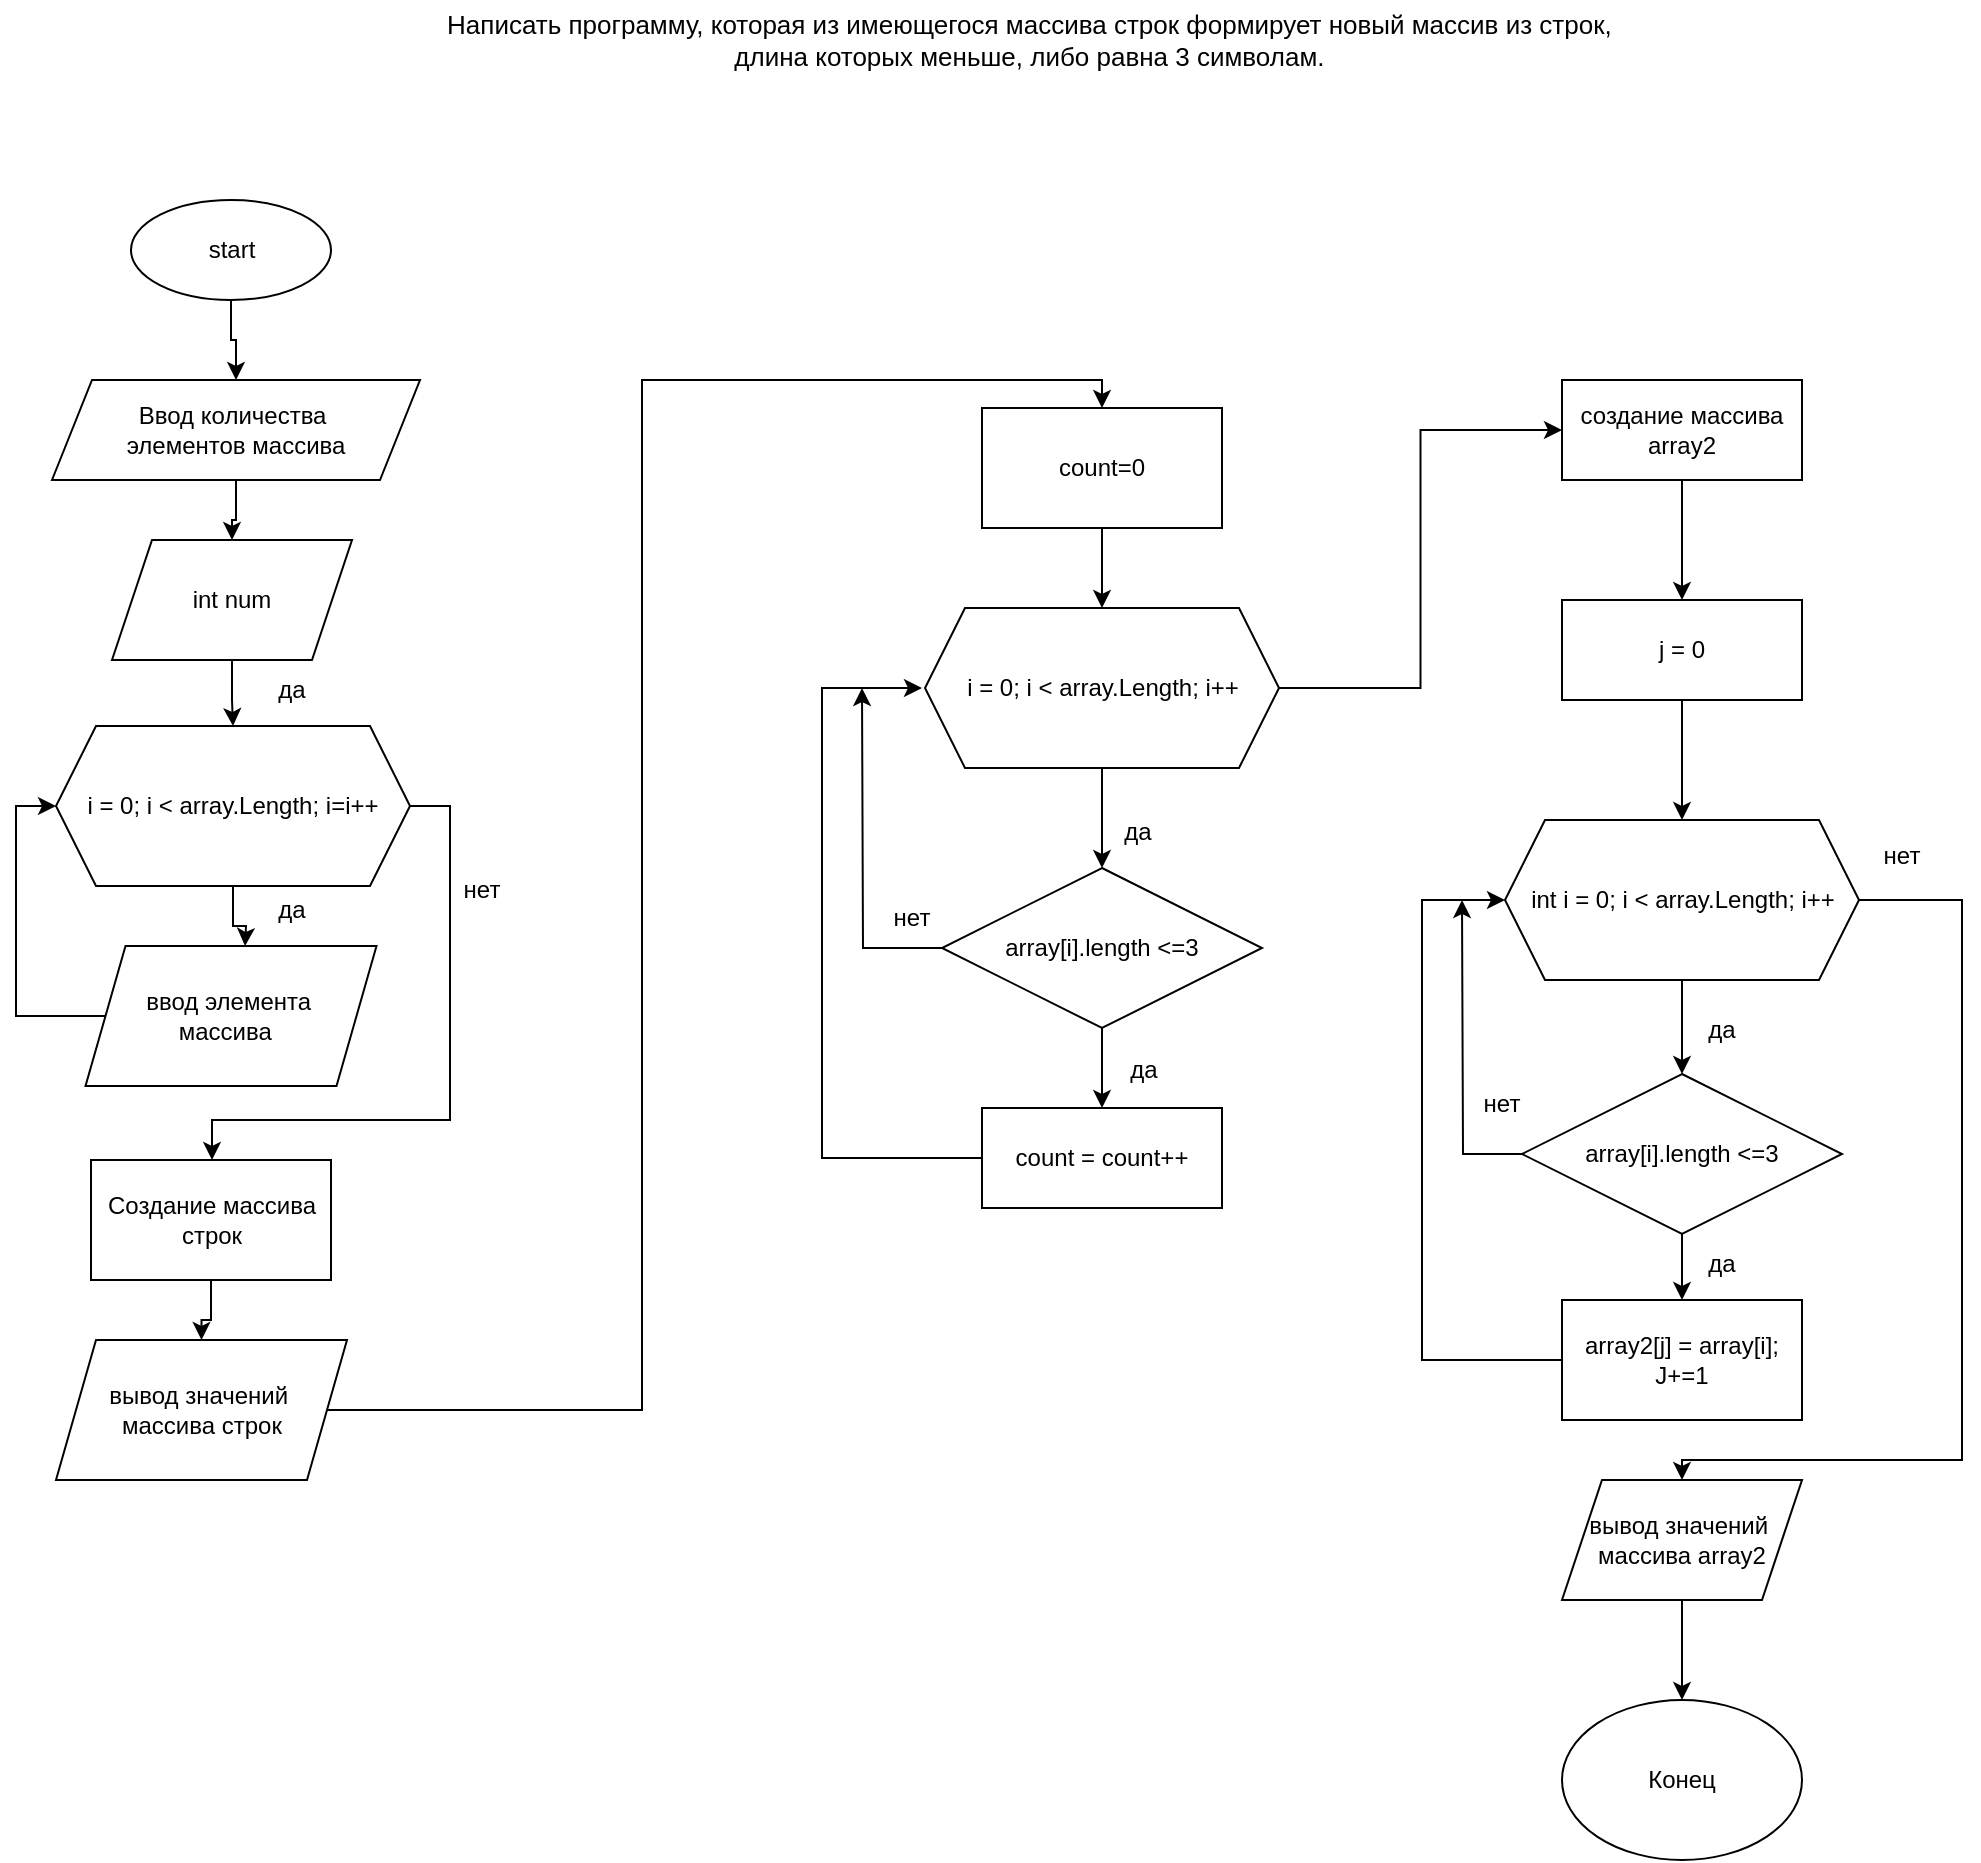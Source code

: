<mxfile version="24.2.5" type="device">
  <diagram id="C5RBs43oDa-KdzZeNtuy" name="Page-1">
    <mxGraphModel dx="1395" dy="703" grid="1" gridSize="10" guides="1" tooltips="1" connect="1" arrows="1" fold="1" page="1" pageScale="1" pageWidth="1169" pageHeight="827" math="0" shadow="0">
      <root>
        <mxCell id="WIyWlLk6GJQsqaUBKTNV-0" />
        <mxCell id="WIyWlLk6GJQsqaUBKTNV-1" parent="WIyWlLk6GJQsqaUBKTNV-0" />
        <mxCell id="iPM1CJ4cdEEF5o0ZnsEI-40" value="" style="edgeStyle=orthogonalEdgeStyle;rounded=0;orthogonalLoop=1;jettySize=auto;html=1;" edge="1" parent="WIyWlLk6GJQsqaUBKTNV-1" source="hs85IE1lTzoD2E1AMh_J-0" target="hs85IE1lTzoD2E1AMh_J-1">
          <mxGeometry relative="1" as="geometry" />
        </mxCell>
        <mxCell id="hs85IE1lTzoD2E1AMh_J-0" value="start" style="ellipse;whiteSpace=wrap;html=1;" parent="WIyWlLk6GJQsqaUBKTNV-1" vertex="1">
          <mxGeometry x="164.5" y="110" width="100" height="50" as="geometry" />
        </mxCell>
        <mxCell id="iPM1CJ4cdEEF5o0ZnsEI-28" style="edgeStyle=orthogonalEdgeStyle;rounded=0;orthogonalLoop=1;jettySize=auto;html=1;entryX=0.5;entryY=0;entryDx=0;entryDy=0;" edge="1" parent="WIyWlLk6GJQsqaUBKTNV-1" source="hs85IE1lTzoD2E1AMh_J-1" target="iPM1CJ4cdEEF5o0ZnsEI-24">
          <mxGeometry relative="1" as="geometry" />
        </mxCell>
        <mxCell id="hs85IE1lTzoD2E1AMh_J-1" value="Ввод количества&amp;nbsp;&lt;div&gt;элементов массива&lt;/div&gt;" style="shape=parallelogram;perimeter=parallelogramPerimeter;whiteSpace=wrap;html=1;fixedSize=1;" parent="WIyWlLk6GJQsqaUBKTNV-1" vertex="1">
          <mxGeometry x="125" y="200" width="184" height="50" as="geometry" />
        </mxCell>
        <mxCell id="hs85IE1lTzoD2E1AMh_J-6" value="" style="edgeStyle=orthogonalEdgeStyle;rounded=0;orthogonalLoop=1;jettySize=auto;html=1;" parent="WIyWlLk6GJQsqaUBKTNV-1" source="hs85IE1lTzoD2E1AMh_J-3" edge="1">
          <mxGeometry relative="1" as="geometry">
            <mxPoint x="221.524" y="483" as="targetPoint" />
          </mxGeometry>
        </mxCell>
        <mxCell id="iPM1CJ4cdEEF5o0ZnsEI-49" style="edgeStyle=orthogonalEdgeStyle;rounded=0;orthogonalLoop=1;jettySize=auto;html=1;exitX=1;exitY=0.5;exitDx=0;exitDy=0;" edge="1" parent="WIyWlLk6GJQsqaUBKTNV-1" source="hs85IE1lTzoD2E1AMh_J-3" target="iPM1CJ4cdEEF5o0ZnsEI-31">
          <mxGeometry relative="1" as="geometry">
            <Array as="points">
              <mxPoint x="324" y="413" />
              <mxPoint x="324" y="570" />
              <mxPoint x="205" y="570" />
            </Array>
          </mxGeometry>
        </mxCell>
        <mxCell id="hs85IE1lTzoD2E1AMh_J-3" value="i = 0; i &amp;lt; array.Length; i=i++" style="shape=hexagon;perimeter=hexagonPerimeter2;whiteSpace=wrap;html=1;fixedSize=1;" parent="WIyWlLk6GJQsqaUBKTNV-1" vertex="1">
          <mxGeometry x="127" y="373" width="177" height="80" as="geometry" />
        </mxCell>
        <mxCell id="hs85IE1lTzoD2E1AMh_J-14" value="" style="edgeStyle=orthogonalEdgeStyle;rounded=0;orthogonalLoop=1;jettySize=auto;html=1;" parent="WIyWlLk6GJQsqaUBKTNV-1" source="hs85IE1lTzoD2E1AMh_J-10" target="hs85IE1lTzoD2E1AMh_J-11" edge="1">
          <mxGeometry relative="1" as="geometry" />
        </mxCell>
        <mxCell id="hs85IE1lTzoD2E1AMh_J-10" value="count=0" style="rounded=0;whiteSpace=wrap;html=1;" parent="WIyWlLk6GJQsqaUBKTNV-1" vertex="1">
          <mxGeometry x="590" y="214" width="120" height="60" as="geometry" />
        </mxCell>
        <mxCell id="hs85IE1lTzoD2E1AMh_J-16" value="" style="edgeStyle=orthogonalEdgeStyle;rounded=0;orthogonalLoop=1;jettySize=auto;html=1;" parent="WIyWlLk6GJQsqaUBKTNV-1" source="hs85IE1lTzoD2E1AMh_J-11" target="hs85IE1lTzoD2E1AMh_J-15" edge="1">
          <mxGeometry relative="1" as="geometry" />
        </mxCell>
        <mxCell id="hs85IE1lTzoD2E1AMh_J-11" value="i = 0; i &amp;lt; array.Length; i++" style="shape=hexagon;perimeter=hexagonPerimeter2;whiteSpace=wrap;html=1;fixedSize=1;" parent="WIyWlLk6GJQsqaUBKTNV-1" vertex="1">
          <mxGeometry x="561.5" y="314" width="177" height="80" as="geometry" />
        </mxCell>
        <mxCell id="hs85IE1lTzoD2E1AMh_J-19" value="" style="edgeStyle=orthogonalEdgeStyle;rounded=0;orthogonalLoop=1;jettySize=auto;html=1;" parent="WIyWlLk6GJQsqaUBKTNV-1" source="hs85IE1lTzoD2E1AMh_J-15" target="hs85IE1lTzoD2E1AMh_J-17" edge="1">
          <mxGeometry relative="1" as="geometry" />
        </mxCell>
        <mxCell id="iPM1CJ4cdEEF5o0ZnsEI-4" style="edgeStyle=orthogonalEdgeStyle;rounded=0;orthogonalLoop=1;jettySize=auto;html=1;entryX=0;entryY=0.5;entryDx=0;entryDy=0;exitX=1;exitY=0.5;exitDx=0;exitDy=0;" edge="1" parent="WIyWlLk6GJQsqaUBKTNV-1" source="hs85IE1lTzoD2E1AMh_J-11" target="iPM1CJ4cdEEF5o0ZnsEI-3">
          <mxGeometry relative="1" as="geometry" />
        </mxCell>
        <mxCell id="iPM1CJ4cdEEF5o0ZnsEI-53" style="edgeStyle=orthogonalEdgeStyle;rounded=0;orthogonalLoop=1;jettySize=auto;html=1;" edge="1" parent="WIyWlLk6GJQsqaUBKTNV-1" source="hs85IE1lTzoD2E1AMh_J-15">
          <mxGeometry relative="1" as="geometry">
            <mxPoint x="530" y="354" as="targetPoint" />
          </mxGeometry>
        </mxCell>
        <mxCell id="hs85IE1lTzoD2E1AMh_J-15" value="array[i].length &amp;lt;=3" style="rhombus;whiteSpace=wrap;html=1;" parent="WIyWlLk6GJQsqaUBKTNV-1" vertex="1">
          <mxGeometry x="570" y="444" width="160" height="80" as="geometry" />
        </mxCell>
        <mxCell id="hs85IE1lTzoD2E1AMh_J-18" style="edgeStyle=orthogonalEdgeStyle;rounded=0;orthogonalLoop=1;jettySize=auto;html=1;" parent="WIyWlLk6GJQsqaUBKTNV-1" source="hs85IE1lTzoD2E1AMh_J-17" edge="1">
          <mxGeometry relative="1" as="geometry">
            <mxPoint x="560" y="354" as="targetPoint" />
            <Array as="points">
              <mxPoint x="510.0" y="589" />
              <mxPoint x="510.0" y="354" />
            </Array>
          </mxGeometry>
        </mxCell>
        <mxCell id="hs85IE1lTzoD2E1AMh_J-17" value="count = count++" style="rounded=0;whiteSpace=wrap;html=1;" parent="WIyWlLk6GJQsqaUBKTNV-1" vertex="1">
          <mxGeometry x="590" y="564" width="120" height="50" as="geometry" />
        </mxCell>
        <mxCell id="iPM1CJ4cdEEF5o0ZnsEI-0" value="&lt;div style=&quot;font-size: 13px;&quot;&gt;Написать программу, которая из имеющегося массива строк формирует новый массив из строк,&amp;nbsp;&lt;/div&gt;&lt;div style=&quot;font-size: 13px;&quot;&gt;длина которых меньше, либо равна 3 символам.&amp;nbsp;&lt;/div&gt;" style="text;html=1;align=center;verticalAlign=middle;resizable=0;points=[];autosize=1;strokeColor=none;fillColor=none;fontSize=13;" vertex="1" parent="WIyWlLk6GJQsqaUBKTNV-1">
          <mxGeometry x="310" y="10" width="610" height="40" as="geometry" />
        </mxCell>
        <mxCell id="iPM1CJ4cdEEF5o0ZnsEI-2" style="edgeStyle=orthogonalEdgeStyle;rounded=0;orthogonalLoop=1;jettySize=auto;html=1;entryX=0;entryY=0.5;entryDx=0;entryDy=0;" edge="1" parent="WIyWlLk6GJQsqaUBKTNV-1" source="iPM1CJ4cdEEF5o0ZnsEI-1" target="hs85IE1lTzoD2E1AMh_J-3">
          <mxGeometry relative="1" as="geometry">
            <Array as="points">
              <mxPoint x="107" y="518" />
              <mxPoint x="107" y="413" />
            </Array>
          </mxGeometry>
        </mxCell>
        <mxCell id="iPM1CJ4cdEEF5o0ZnsEI-1" value="ввод элемента&amp;nbsp;&lt;div&gt;массива&amp;nbsp;&amp;nbsp;&lt;/div&gt;" style="shape=parallelogram;perimeter=parallelogramPerimeter;whiteSpace=wrap;html=1;fixedSize=1;" vertex="1" parent="WIyWlLk6GJQsqaUBKTNV-1">
          <mxGeometry x="141.75" y="483" width="145.5" height="70" as="geometry" />
        </mxCell>
        <mxCell id="iPM1CJ4cdEEF5o0ZnsEI-6" value="" style="edgeStyle=orthogonalEdgeStyle;rounded=0;orthogonalLoop=1;jettySize=auto;html=1;" edge="1" parent="WIyWlLk6GJQsqaUBKTNV-1" source="iPM1CJ4cdEEF5o0ZnsEI-3" target="iPM1CJ4cdEEF5o0ZnsEI-5">
          <mxGeometry relative="1" as="geometry" />
        </mxCell>
        <mxCell id="iPM1CJ4cdEEF5o0ZnsEI-3" value="создание массива array2" style="rounded=0;whiteSpace=wrap;html=1;" vertex="1" parent="WIyWlLk6GJQsqaUBKTNV-1">
          <mxGeometry x="880" y="200" width="120" height="50" as="geometry" />
        </mxCell>
        <mxCell id="iPM1CJ4cdEEF5o0ZnsEI-8" value="" style="edgeStyle=orthogonalEdgeStyle;rounded=0;orthogonalLoop=1;jettySize=auto;html=1;" edge="1" parent="WIyWlLk6GJQsqaUBKTNV-1" source="iPM1CJ4cdEEF5o0ZnsEI-5" target="iPM1CJ4cdEEF5o0ZnsEI-7">
          <mxGeometry relative="1" as="geometry" />
        </mxCell>
        <mxCell id="iPM1CJ4cdEEF5o0ZnsEI-5" value="j = 0" style="rounded=0;whiteSpace=wrap;html=1;" vertex="1" parent="WIyWlLk6GJQsqaUBKTNV-1">
          <mxGeometry x="880" y="310" width="120" height="50" as="geometry" />
        </mxCell>
        <mxCell id="iPM1CJ4cdEEF5o0ZnsEI-10" value="" style="edgeStyle=orthogonalEdgeStyle;rounded=0;orthogonalLoop=1;jettySize=auto;html=1;" edge="1" parent="WIyWlLk6GJQsqaUBKTNV-1" source="iPM1CJ4cdEEF5o0ZnsEI-7" target="iPM1CJ4cdEEF5o0ZnsEI-9">
          <mxGeometry relative="1" as="geometry" />
        </mxCell>
        <mxCell id="iPM1CJ4cdEEF5o0ZnsEI-37" style="edgeStyle=orthogonalEdgeStyle;rounded=0;orthogonalLoop=1;jettySize=auto;html=1;entryX=0.5;entryY=0;entryDx=0;entryDy=0;" edge="1" parent="WIyWlLk6GJQsqaUBKTNV-1" source="iPM1CJ4cdEEF5o0ZnsEI-7" target="iPM1CJ4cdEEF5o0ZnsEI-15">
          <mxGeometry relative="1" as="geometry">
            <Array as="points">
              <mxPoint x="1080" y="460" />
              <mxPoint x="1080" y="740" />
              <mxPoint x="940" y="740" />
            </Array>
          </mxGeometry>
        </mxCell>
        <mxCell id="iPM1CJ4cdEEF5o0ZnsEI-7" value="int i = 0; i &amp;lt; array.Length; i++" style="shape=hexagon;perimeter=hexagonPerimeter2;whiteSpace=wrap;html=1;fixedSize=1;" vertex="1" parent="WIyWlLk6GJQsqaUBKTNV-1">
          <mxGeometry x="851.5" y="420" width="177" height="80" as="geometry" />
        </mxCell>
        <mxCell id="iPM1CJ4cdEEF5o0ZnsEI-13" value="" style="edgeStyle=orthogonalEdgeStyle;rounded=0;orthogonalLoop=1;jettySize=auto;html=1;" edge="1" parent="WIyWlLk6GJQsqaUBKTNV-1" source="iPM1CJ4cdEEF5o0ZnsEI-9" target="iPM1CJ4cdEEF5o0ZnsEI-11">
          <mxGeometry relative="1" as="geometry" />
        </mxCell>
        <mxCell id="iPM1CJ4cdEEF5o0ZnsEI-39" style="edgeStyle=orthogonalEdgeStyle;rounded=0;orthogonalLoop=1;jettySize=auto;html=1;" edge="1" parent="WIyWlLk6GJQsqaUBKTNV-1" source="iPM1CJ4cdEEF5o0ZnsEI-9">
          <mxGeometry relative="1" as="geometry">
            <mxPoint x="830" y="460" as="targetPoint" />
          </mxGeometry>
        </mxCell>
        <mxCell id="iPM1CJ4cdEEF5o0ZnsEI-9" value="array[i].length &amp;lt;=3" style="rhombus;whiteSpace=wrap;html=1;" vertex="1" parent="WIyWlLk6GJQsqaUBKTNV-1">
          <mxGeometry x="860" y="547" width="160" height="80" as="geometry" />
        </mxCell>
        <mxCell id="iPM1CJ4cdEEF5o0ZnsEI-38" style="edgeStyle=orthogonalEdgeStyle;rounded=0;orthogonalLoop=1;jettySize=auto;html=1;entryX=0;entryY=0.5;entryDx=0;entryDy=0;" edge="1" parent="WIyWlLk6GJQsqaUBKTNV-1" source="iPM1CJ4cdEEF5o0ZnsEI-11" target="iPM1CJ4cdEEF5o0ZnsEI-7">
          <mxGeometry relative="1" as="geometry">
            <Array as="points">
              <mxPoint x="810" y="690" />
              <mxPoint x="810" y="460" />
            </Array>
          </mxGeometry>
        </mxCell>
        <mxCell id="iPM1CJ4cdEEF5o0ZnsEI-11" value="array2[j] = array[i];&lt;div&gt;J+=1&lt;/div&gt;" style="rounded=0;whiteSpace=wrap;html=1;" vertex="1" parent="WIyWlLk6GJQsqaUBKTNV-1">
          <mxGeometry x="880" y="660" width="120" height="60" as="geometry" />
        </mxCell>
        <mxCell id="iPM1CJ4cdEEF5o0ZnsEI-35" value="" style="edgeStyle=orthogonalEdgeStyle;rounded=0;orthogonalLoop=1;jettySize=auto;html=1;" edge="1" parent="WIyWlLk6GJQsqaUBKTNV-1" source="iPM1CJ4cdEEF5o0ZnsEI-15" target="iPM1CJ4cdEEF5o0ZnsEI-34">
          <mxGeometry relative="1" as="geometry" />
        </mxCell>
        <mxCell id="iPM1CJ4cdEEF5o0ZnsEI-15" value="вывод значений&amp;nbsp; массива array2" style="shape=parallelogram;perimeter=parallelogramPerimeter;whiteSpace=wrap;html=1;fixedSize=1;" vertex="1" parent="WIyWlLk6GJQsqaUBKTNV-1">
          <mxGeometry x="880" y="750" width="120" height="60" as="geometry" />
        </mxCell>
        <mxCell id="iPM1CJ4cdEEF5o0ZnsEI-30" style="edgeStyle=orthogonalEdgeStyle;rounded=0;orthogonalLoop=1;jettySize=auto;html=1;entryX=0.5;entryY=0;entryDx=0;entryDy=0;" edge="1" parent="WIyWlLk6GJQsqaUBKTNV-1" source="iPM1CJ4cdEEF5o0ZnsEI-24" target="hs85IE1lTzoD2E1AMh_J-3">
          <mxGeometry relative="1" as="geometry" />
        </mxCell>
        <mxCell id="iPM1CJ4cdEEF5o0ZnsEI-24" value="int num" style="shape=parallelogram;perimeter=parallelogramPerimeter;whiteSpace=wrap;html=1;fixedSize=1;" vertex="1" parent="WIyWlLk6GJQsqaUBKTNV-1">
          <mxGeometry x="155" y="280" width="120" height="60" as="geometry" />
        </mxCell>
        <mxCell id="iPM1CJ4cdEEF5o0ZnsEI-51" value="" style="edgeStyle=orthogonalEdgeStyle;rounded=0;orthogonalLoop=1;jettySize=auto;html=1;" edge="1" parent="WIyWlLk6GJQsqaUBKTNV-1" source="iPM1CJ4cdEEF5o0ZnsEI-31" target="iPM1CJ4cdEEF5o0ZnsEI-50">
          <mxGeometry relative="1" as="geometry" />
        </mxCell>
        <mxCell id="iPM1CJ4cdEEF5o0ZnsEI-31" value="Создание массива строк" style="rounded=0;whiteSpace=wrap;html=1;" vertex="1" parent="WIyWlLk6GJQsqaUBKTNV-1">
          <mxGeometry x="144.5" y="590" width="120" height="60" as="geometry" />
        </mxCell>
        <mxCell id="iPM1CJ4cdEEF5o0ZnsEI-34" value="Конец" style="ellipse;whiteSpace=wrap;html=1;" vertex="1" parent="WIyWlLk6GJQsqaUBKTNV-1">
          <mxGeometry x="880" y="860" width="120" height="80" as="geometry" />
        </mxCell>
        <mxCell id="iPM1CJ4cdEEF5o0ZnsEI-43" value="да" style="text;html=1;align=center;verticalAlign=middle;whiteSpace=wrap;rounded=0;" vertex="1" parent="WIyWlLk6GJQsqaUBKTNV-1">
          <mxGeometry x="215" y="450" width="60" height="30" as="geometry" />
        </mxCell>
        <mxCell id="iPM1CJ4cdEEF5o0ZnsEI-44" value="да" style="text;html=1;align=center;verticalAlign=middle;whiteSpace=wrap;rounded=0;" vertex="1" parent="WIyWlLk6GJQsqaUBKTNV-1">
          <mxGeometry x="215" y="340" width="60" height="30" as="geometry" />
        </mxCell>
        <mxCell id="iPM1CJ4cdEEF5o0ZnsEI-45" value="нет" style="text;html=1;align=center;verticalAlign=middle;whiteSpace=wrap;rounded=0;" vertex="1" parent="WIyWlLk6GJQsqaUBKTNV-1">
          <mxGeometry x="310" y="440" width="60" height="30" as="geometry" />
        </mxCell>
        <mxCell id="iPM1CJ4cdEEF5o0ZnsEI-46" value="да" style="text;html=1;align=center;verticalAlign=middle;whiteSpace=wrap;rounded=0;" vertex="1" parent="WIyWlLk6GJQsqaUBKTNV-1">
          <mxGeometry x="638" y="411" width="60" height="30" as="geometry" />
        </mxCell>
        <mxCell id="iPM1CJ4cdEEF5o0ZnsEI-47" value="нет" style="text;html=1;align=center;verticalAlign=middle;whiteSpace=wrap;rounded=0;" vertex="1" parent="WIyWlLk6GJQsqaUBKTNV-1">
          <mxGeometry x="525" y="454" width="60" height="30" as="geometry" />
        </mxCell>
        <mxCell id="iPM1CJ4cdEEF5o0ZnsEI-48" value="да" style="text;html=1;align=center;verticalAlign=middle;whiteSpace=wrap;rounded=0;" vertex="1" parent="WIyWlLk6GJQsqaUBKTNV-1">
          <mxGeometry x="641" y="530" width="60" height="30" as="geometry" />
        </mxCell>
        <mxCell id="iPM1CJ4cdEEF5o0ZnsEI-52" style="edgeStyle=orthogonalEdgeStyle;rounded=0;orthogonalLoop=1;jettySize=auto;html=1;entryX=0.5;entryY=0;entryDx=0;entryDy=0;entryPerimeter=0;" edge="1" parent="WIyWlLk6GJQsqaUBKTNV-1" source="iPM1CJ4cdEEF5o0ZnsEI-50" target="hs85IE1lTzoD2E1AMh_J-10">
          <mxGeometry relative="1" as="geometry">
            <mxPoint x="650" y="230" as="targetPoint" />
            <Array as="points">
              <mxPoint x="420" y="715" />
              <mxPoint x="420" y="200" />
              <mxPoint x="650" y="200" />
            </Array>
          </mxGeometry>
        </mxCell>
        <mxCell id="iPM1CJ4cdEEF5o0ZnsEI-50" value="вывод значений&amp;nbsp;&lt;div&gt;массива&amp;nbsp;строк&lt;/div&gt;" style="shape=parallelogram;perimeter=parallelogramPerimeter;whiteSpace=wrap;html=1;fixedSize=1;" vertex="1" parent="WIyWlLk6GJQsqaUBKTNV-1">
          <mxGeometry x="127" y="680" width="145.5" height="70" as="geometry" />
        </mxCell>
        <mxCell id="iPM1CJ4cdEEF5o0ZnsEI-54" value="нет" style="text;html=1;align=center;verticalAlign=middle;whiteSpace=wrap;rounded=0;" vertex="1" parent="WIyWlLk6GJQsqaUBKTNV-1">
          <mxGeometry x="820" y="547" width="60" height="30" as="geometry" />
        </mxCell>
        <mxCell id="iPM1CJ4cdEEF5o0ZnsEI-55" value="да" style="text;html=1;align=center;verticalAlign=middle;whiteSpace=wrap;rounded=0;" vertex="1" parent="WIyWlLk6GJQsqaUBKTNV-1">
          <mxGeometry x="930" y="510" width="60" height="30" as="geometry" />
        </mxCell>
        <mxCell id="iPM1CJ4cdEEF5o0ZnsEI-56" value="да" style="text;html=1;align=center;verticalAlign=middle;whiteSpace=wrap;rounded=0;" vertex="1" parent="WIyWlLk6GJQsqaUBKTNV-1">
          <mxGeometry x="930" y="627" width="60" height="30" as="geometry" />
        </mxCell>
        <mxCell id="iPM1CJ4cdEEF5o0ZnsEI-57" value="нет" style="text;html=1;align=center;verticalAlign=middle;whiteSpace=wrap;rounded=0;" vertex="1" parent="WIyWlLk6GJQsqaUBKTNV-1">
          <mxGeometry x="1020" y="423" width="60" height="30" as="geometry" />
        </mxCell>
      </root>
    </mxGraphModel>
  </diagram>
</mxfile>
